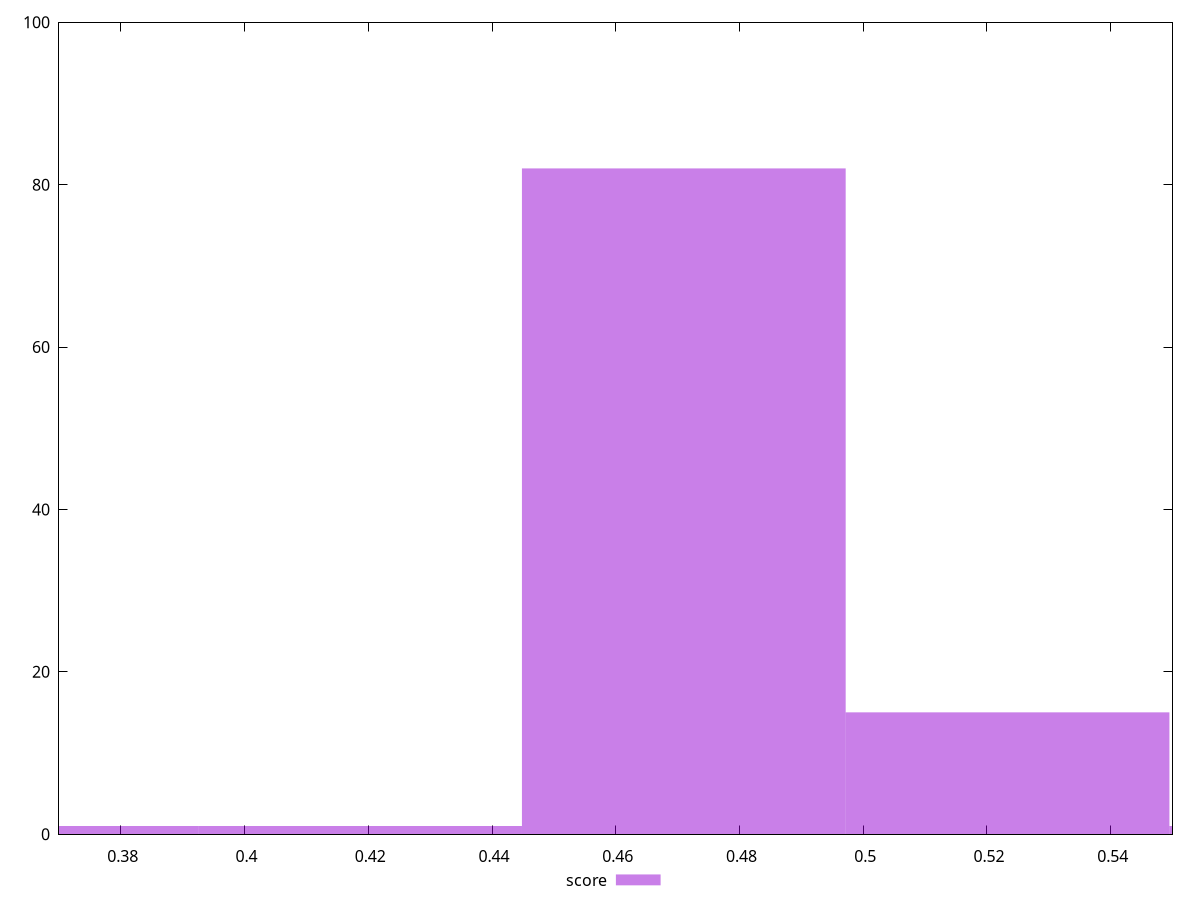 reset

$score <<EOF
0.41866835496499505 1
0.4710018993356194 82
0.5233354437062439 15
0.3663348105943707 1
0.5756689880768682 1
EOF

set key outside below
set boxwidth 0.05233354437062438
set xrange [0.37:0.55]
set yrange [0:100]
set trange [0:100]
set style fill transparent solid 0.5 noborder
set terminal svg size 640, 490 enhanced background rgb 'white'
set output "reports/report_00033_2021-03-01T14-23-16.841Z/first-cpu-idle/samples/astro-cached/score/histogram.svg"

plot $score title "score" with boxes

reset
